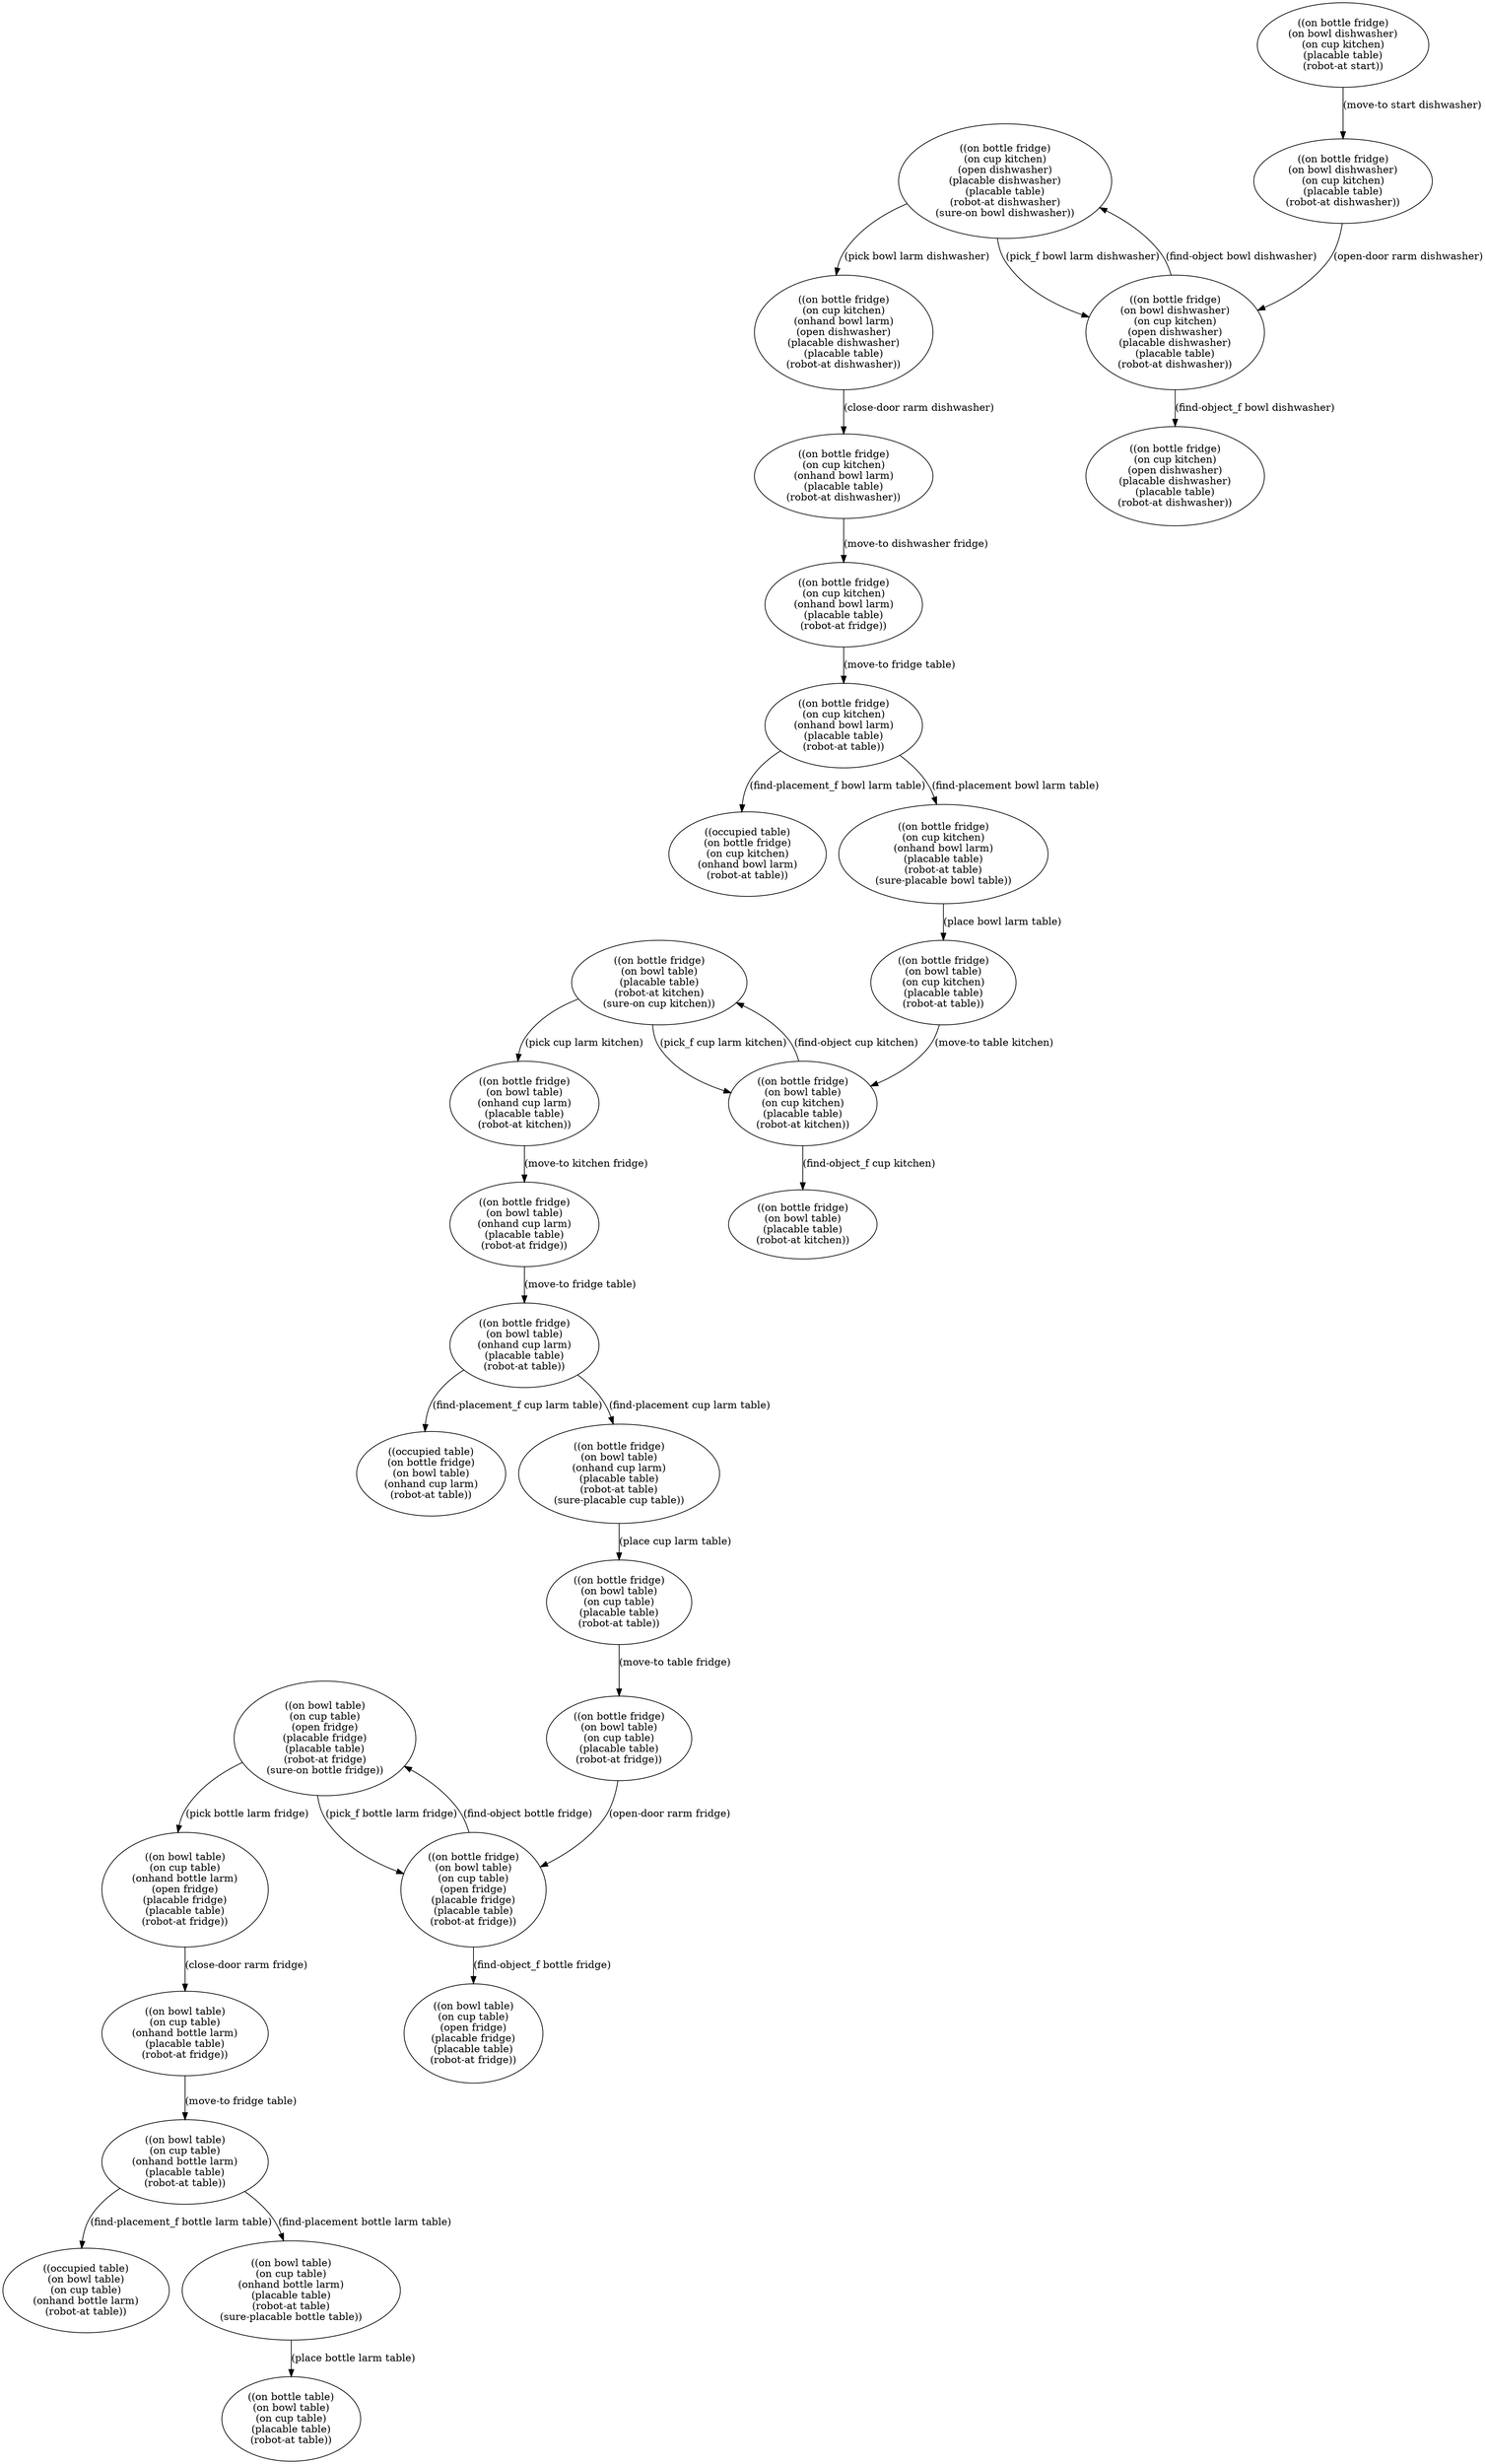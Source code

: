 digraph hoge {
   PROG197216 [label = "((occupied table)\n(on bowl table)\n(on cup table)\n(onhand bottle larm)\n(robot-at table))"];
   PROG197217 [label = "((occupied table)\n(on bottle fridge)\n(on bowl table)\n(onhand cup larm)\n(robot-at table))"];
   PROG197218 [label = "((occupied table)\n(on bottle fridge)\n(on cup kitchen)\n(onhand bowl larm)\n(robot-at table))"];
   PROG197219 [label = "((on bowl table)\n(on cup table)\n(open fridge)\n(placable fridge)\n(placable table)\n(robot-at fridge))"];
   PROG197220 [label = "((on bottle fridge)\n(on bowl table)\n(placable table)\n(robot-at kitchen))"];
   PROG197221 [label = "((on bottle fridge)\n(on cup kitchen)\n(open dishwasher)\n(placable dishwasher)\n(placable table)\n(robot-at dishwasher))"];
   PROG197222 [label = "((on bottle table)\n(on bowl table)\n(on cup table)\n(placable table)\n(robot-at table))"];
   PROG197223 [label = "((on bowl table)\n(on cup table)\n(onhand bottle larm)\n(placable table)\n(robot-at table)\n(sure-placable bottle table))"];
   PROG197224 [label = "((on bowl table)\n(on cup table)\n(onhand bottle larm)\n(placable table)\n(robot-at table))"];
   PROG197225 [label = "((on bowl table)\n(on cup table)\n(onhand bottle larm)\n(placable table)\n(robot-at fridge))"];
   PROG197226 [label = "((on bowl table)\n(on cup table)\n(onhand bottle larm)\n(open fridge)\n(placable fridge)\n(placable table)\n(robot-at fridge))"];
   PROG197227 [label = "((on bowl table)\n(on cup table)\n(open fridge)\n(placable fridge)\n(placable table)\n(robot-at fridge)\n(sure-on bottle fridge))"];
   PROG197228 [label = "((on bottle fridge)\n(on bowl table)\n(on cup table)\n(open fridge)\n(placable fridge)\n(placable table)\n(robot-at fridge))"];
   PROG197229 [label = "((on bottle fridge)\n(on bowl table)\n(on cup table)\n(placable table)\n(robot-at fridge))"];
   PROG197230 [label = "((on bottle fridge)\n(on bowl table)\n(on cup table)\n(placable table)\n(robot-at table))"];
   PROG197231 [label = "((on bottle fridge)\n(on bowl table)\n(onhand cup larm)\n(placable table)\n(robot-at table)\n(sure-placable cup table))"];
   PROG197232 [label = "((on bottle fridge)\n(on bowl table)\n(onhand cup larm)\n(placable table)\n(robot-at table))"];
   PROG197233 [label = "((on bottle fridge)\n(on bowl table)\n(onhand cup larm)\n(placable table)\n(robot-at fridge))"];
   PROG197234 [label = "((on bottle fridge)\n(on bowl table)\n(onhand cup larm)\n(placable table)\n(robot-at kitchen))"];
   PROG197235 [label = "((on bottle fridge)\n(on bowl table)\n(placable table)\n(robot-at kitchen)\n(sure-on cup kitchen))"];
   PROG197236 [label = "((on bottle fridge)\n(on bowl table)\n(on cup kitchen)\n(placable table)\n(robot-at kitchen))"];
   PROG197237 [label = "((on bottle fridge)\n(on bowl table)\n(on cup kitchen)\n(placable table)\n(robot-at table))"];
   PROG197238 [label = "((on bottle fridge)\n(on cup kitchen)\n(onhand bowl larm)\n(placable table)\n(robot-at table)\n(sure-placable bowl table))"];
   PROG197239 [label = "((on bottle fridge)\n(on cup kitchen)\n(onhand bowl larm)\n(placable table)\n(robot-at table))"];
   PROG197240 [label = "((on bottle fridge)\n(on cup kitchen)\n(onhand bowl larm)\n(placable table)\n(robot-at fridge))"];
   PROG197241 [label = "((on bottle fridge)\n(on cup kitchen)\n(onhand bowl larm)\n(placable table)\n(robot-at dishwasher))"];
   PROG197242 [label = "((on bottle fridge)\n(on cup kitchen)\n(onhand bowl larm)\n(open dishwasher)\n(placable dishwasher)\n(placable table)\n(robot-at dishwasher))"];
   PROG197243 [label = "((on bottle fridge)\n(on cup kitchen)\n(open dishwasher)\n(placable dishwasher)\n(placable table)\n(robot-at dishwasher)\n(sure-on bowl dishwasher))"];
   PROG197244 [label = "((on bottle fridge)\n(on bowl dishwasher)\n(on cup kitchen)\n(open dishwasher)\n(placable dishwasher)\n(placable table)\n(robot-at dishwasher))"];
   PROG197245 [label = "((on bottle fridge)\n(on bowl dishwasher)\n(on cup kitchen)\n(placable table)\n(robot-at dishwasher))"];
   PROG197246 [label = "((on bottle fridge)\n(on bowl dishwasher)\n(on cup kitchen)\n(placable table)\n(robot-at start))"];
   PROG197223 -> PROG197222 [label = "(place bottle larm table)"];
   PROG197224 -> PROG197216 [label = "(find-placement_f bottle larm table)"];
   PROG197224 -> PROG197223 [label = "(find-placement bottle larm table)"];
   PROG197225 -> PROG197224 [label = "(move-to fridge table)"];
   PROG197226 -> PROG197225 [label = "(close-door rarm fridge)"];
   PROG197227 -> PROG197228 [label = "(pick_f bottle larm fridge)"];
   PROG197227 -> PROG197226 [label = "(pick bottle larm fridge)"];
   PROG197228 -> PROG197219 [label = "(find-object_f bottle fridge)"];
   PROG197228 -> PROG197227 [label = "(find-object bottle fridge)"];
   PROG197229 -> PROG197228 [label = "(open-door rarm fridge)"];
   PROG197230 -> PROG197229 [label = "(move-to table fridge)"];
   PROG197231 -> PROG197230 [label = "(place cup larm table)"];
   PROG197232 -> PROG197217 [label = "(find-placement_f cup larm table)"];
   PROG197232 -> PROG197231 [label = "(find-placement cup larm table)"];
   PROG197233 -> PROG197232 [label = "(move-to fridge table)"];
   PROG197234 -> PROG197233 [label = "(move-to kitchen fridge)"];
   PROG197235 -> PROG197236 [label = "(pick_f cup larm kitchen)"];
   PROG197235 -> PROG197234 [label = "(pick cup larm kitchen)"];
   PROG197236 -> PROG197220 [label = "(find-object_f cup kitchen)"];
   PROG197236 -> PROG197235 [label = "(find-object cup kitchen)"];
   PROG197237 -> PROG197236 [label = "(move-to table kitchen)"];
   PROG197238 -> PROG197237 [label = "(place bowl larm table)"];
   PROG197239 -> PROG197218 [label = "(find-placement_f bowl larm table)"];
   PROG197239 -> PROG197238 [label = "(find-placement bowl larm table)"];
   PROG197240 -> PROG197239 [label = "(move-to fridge table)"];
   PROG197241 -> PROG197240 [label = "(move-to dishwasher fridge)"];
   PROG197242 -> PROG197241 [label = "(close-door rarm dishwasher)"];
   PROG197243 -> PROG197244 [label = "(pick_f bowl larm dishwasher)"];
   PROG197243 -> PROG197242 [label = "(pick bowl larm dishwasher)"];
   PROG197244 -> PROG197221 [label = "(find-object_f bowl dishwasher)"];
   PROG197244 -> PROG197243 [label = "(find-object bowl dishwasher)"];
   PROG197245 -> PROG197244 [label = "(open-door rarm dishwasher)"];
   PROG197246 -> PROG197245 [label = "(move-to start dishwasher)"];
}
